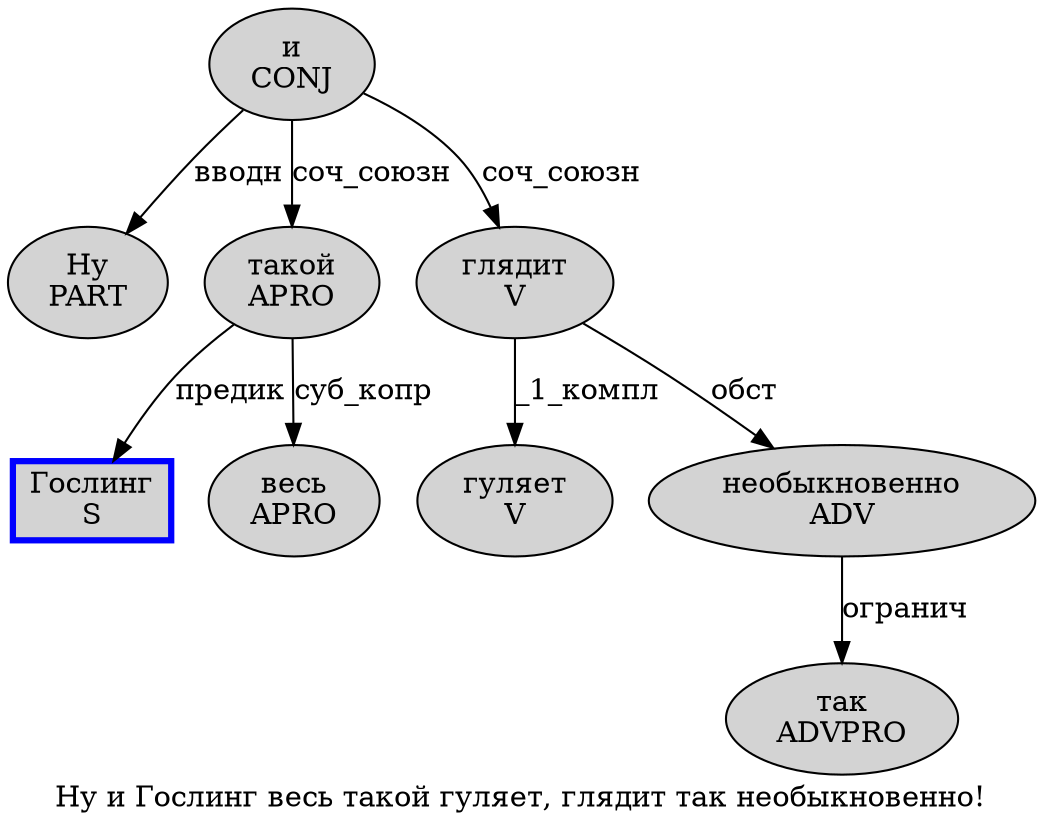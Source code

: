 digraph SENTENCE_2646 {
	graph [label="Ну и Гослинг весь такой гуляет, глядит так необыкновенно!"]
	node [style=filled]
		0 [label="Ну
PART" color="" fillcolor=lightgray penwidth=1 shape=ellipse]
		1 [label="и
CONJ" color="" fillcolor=lightgray penwidth=1 shape=ellipse]
		2 [label="Гослинг
S" color=blue fillcolor=lightgray penwidth=3 shape=box]
		3 [label="весь
APRO" color="" fillcolor=lightgray penwidth=1 shape=ellipse]
		4 [label="такой
APRO" color="" fillcolor=lightgray penwidth=1 shape=ellipse]
		5 [label="гуляет
V" color="" fillcolor=lightgray penwidth=1 shape=ellipse]
		7 [label="глядит
V" color="" fillcolor=lightgray penwidth=1 shape=ellipse]
		8 [label="так
ADVPRO" color="" fillcolor=lightgray penwidth=1 shape=ellipse]
		9 [label="необыкновенно
ADV" color="" fillcolor=lightgray penwidth=1 shape=ellipse]
			1 -> 0 [label="вводн"]
			1 -> 4 [label="соч_союзн"]
			1 -> 7 [label="соч_союзн"]
			4 -> 2 [label="предик"]
			4 -> 3 [label="суб_копр"]
			9 -> 8 [label="огранич"]
			7 -> 5 [label="_1_компл"]
			7 -> 9 [label="обст"]
}